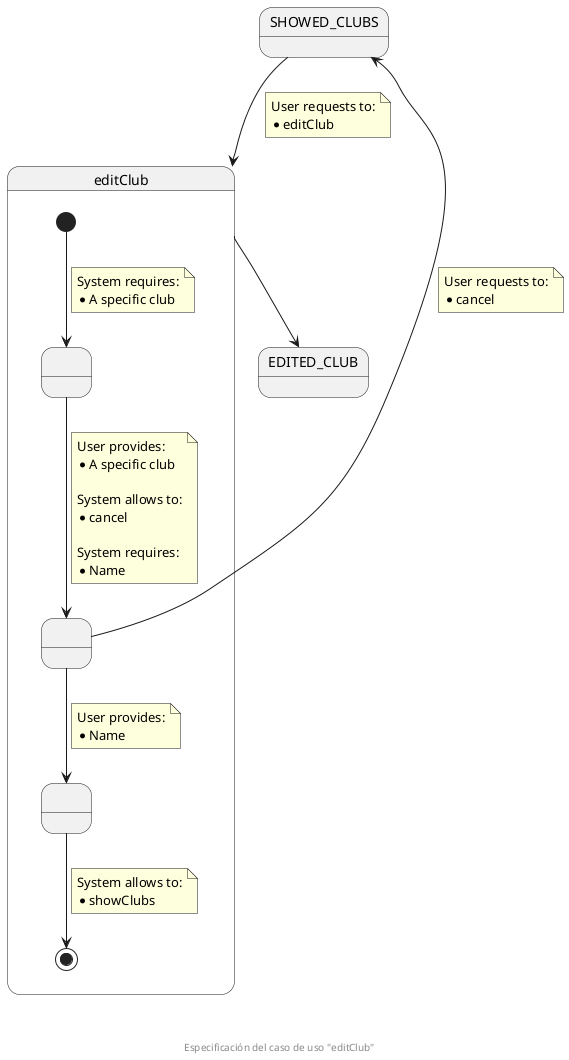 @startuml
state SHOWED_CLUBS
state editClub {
  state " " as pendingClub
  state " " as providedClub
  state " " as providedData
  [*] --> pendingClub
  note on link
    System requires:
    * A specific club
  end note
  pendingClub --> providedClub
  note on link
    User provides:
    * A specific club

    System allows to:
    * cancel

    System requires:
    * Name
  end note
  providedClub --> providedData
  note on link
    User provides:
    * Name
  end note
  providedClub -u-> SHOWED_CLUBS
  note on link
    User requests to:
    * cancel
  end note
  providedData --> [*]
  note on link
    System allows to:
    * showClubs
  end note
}
state EDITED_CLUB

SHOWED_CLUBS -d-> editClub
note on link
  User requests to:
  * editClub
end note

editClub -d-> EDITED_CLUB

footer \n\n\n Especificación del caso de uso "editClub"
@enduml
